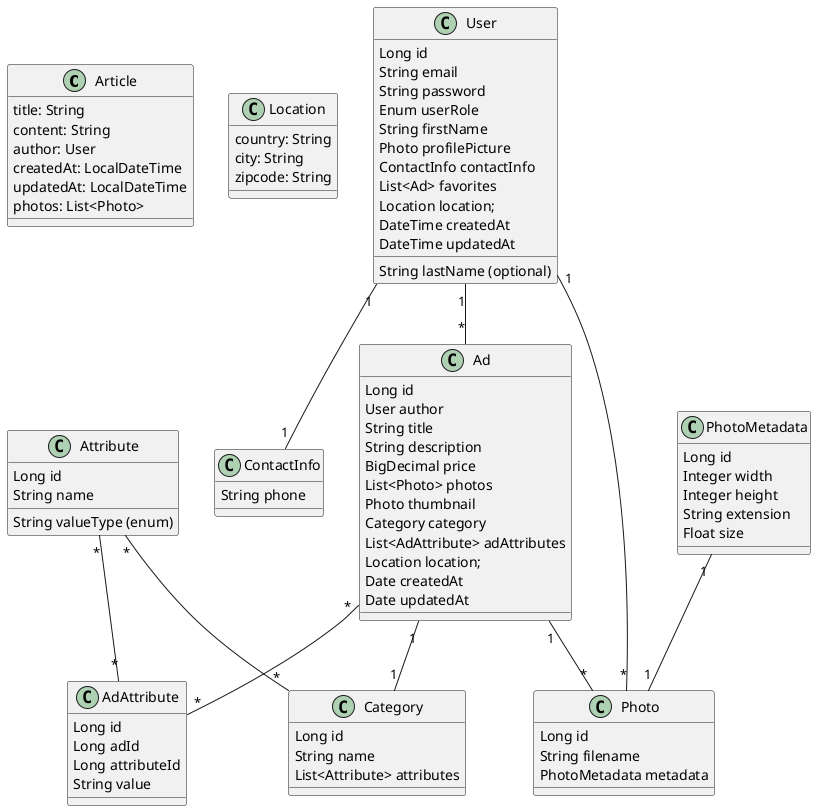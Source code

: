 @startuml
class Article{
  title: String
  content: String
  author: User
  createdAt: LocalDateTime
  updatedAt: LocalDateTime
  photos: List<Photo>
}

class Location {
  country: String
  city: String
  zipcode: String
}

class User {
  Long id
  String email
  String password
  Enum userRole
  String firstName
  String lastName (optional)
  Photo profilePicture
  ContactInfo contactInfo
  List<Ad> favorites
  Location location;
  DateTime createdAt
  DateTime updatedAt
}

class ContactInfo{
  String phone
}


class Ad {
  Long id
  User author
  String title
  String description
  BigDecimal price
  List<Photo> photos
  Photo thumbnail
  Category category
  List<AdAttribute> adAttributes
  Location location;
  Date createdAt
  Date updatedAt
}

class Attribute {
  Long id
  String name
  String valueType (enum)
}

class Category {
  Long id
  String name
  List<Attribute> attributes
}

class Photo {
  Long id
  String filename
  PhotoMetadata metadata
}

class PhotoMetadata {
  Long id
  Integer width
  Integer height
  String extension
  Float size
}

class AdAttribute {
  Long id
  Long adId
  Long attributeId
  String value
}


Ad "1" -- "*" Photo
Ad "1" -- "1" Category
User "1" -- "*" Ad
PhotoMetadata "1" -- "1" Photo
User "1" -- "*" Photo
Attribute "*" -- "*" Category
User "1" -- "1" ContactInfo
Ad "*" -- "*" AdAttribute
Attribute "*" -- "*" AdAttribute
@enduml
